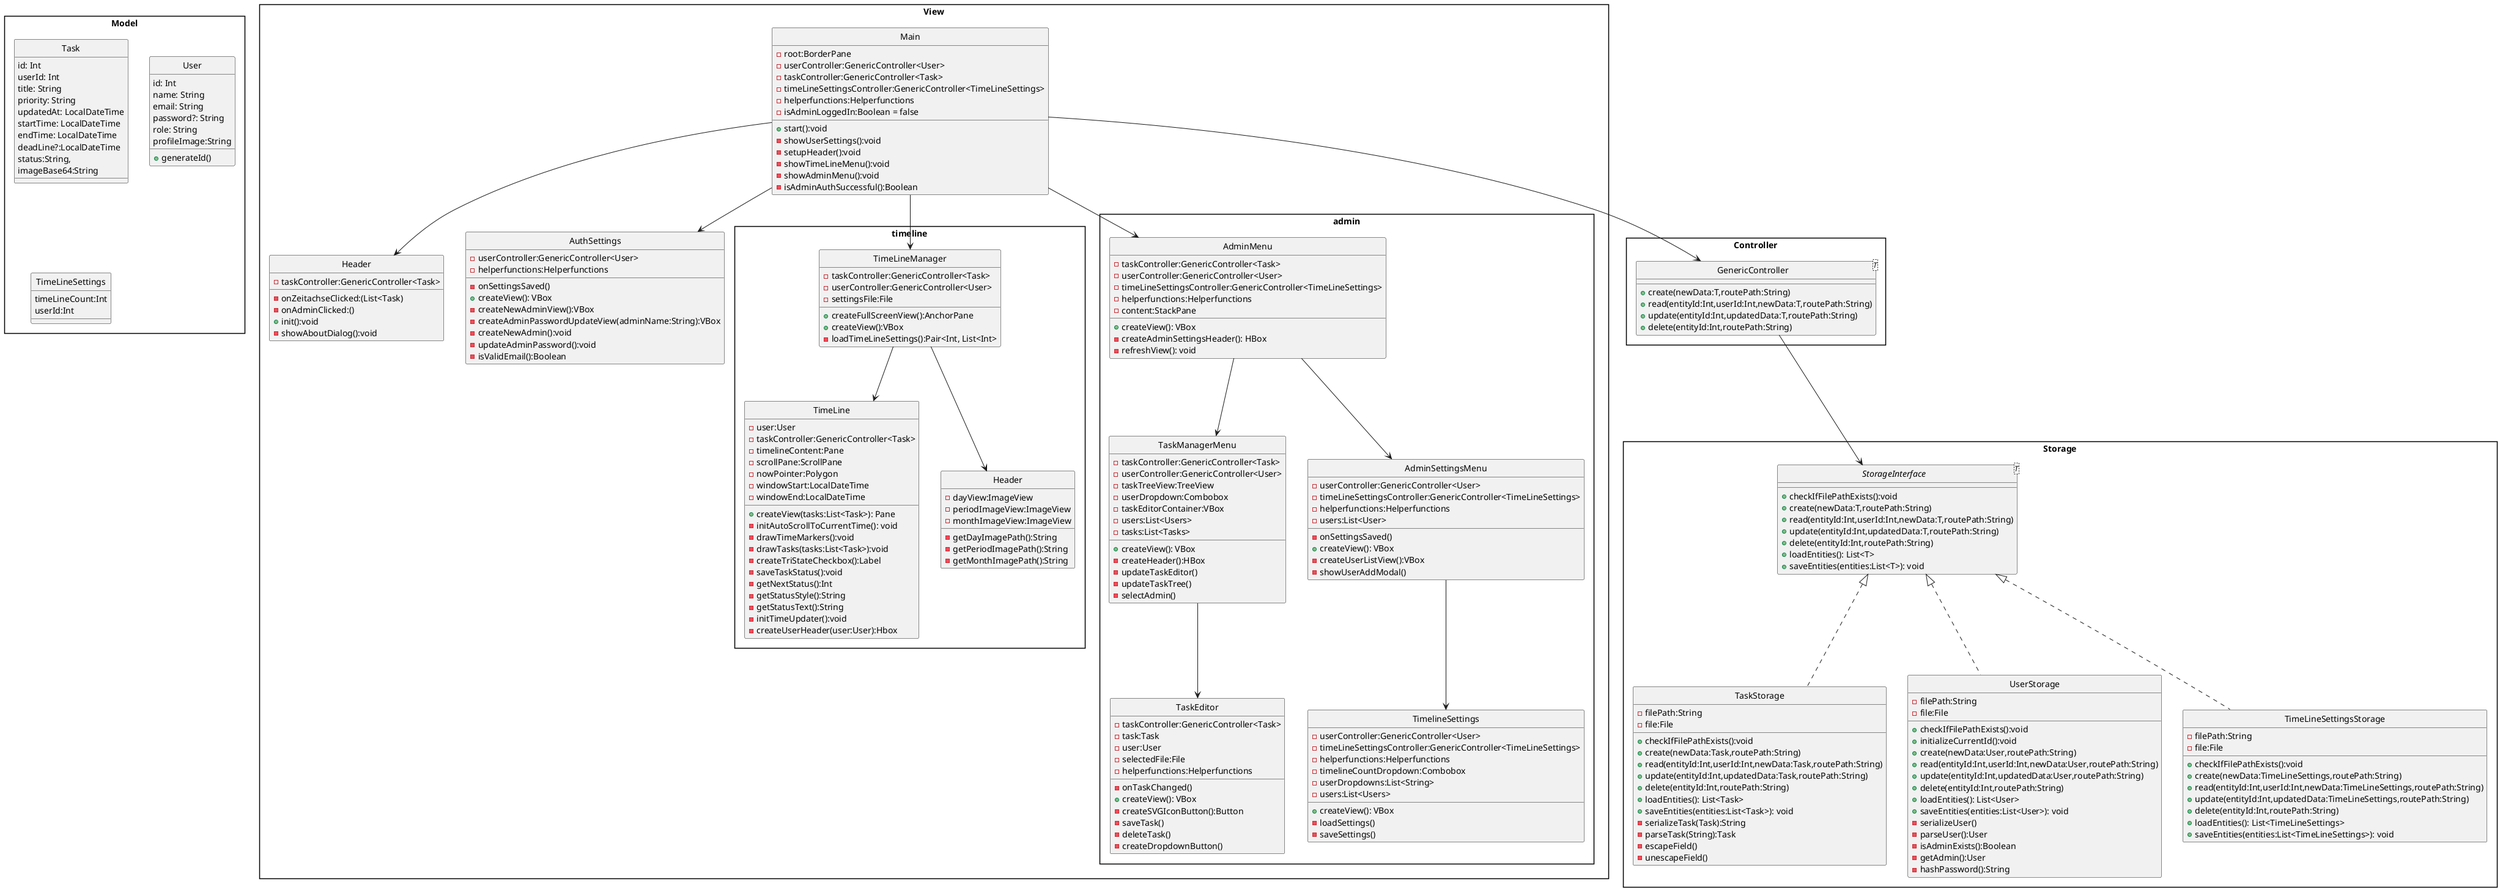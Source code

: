 @startuml
skinparam style strictuml
skinparam packageStyle rectangle

package View {
  class Main {
  -root:BorderPane
  -userController:GenericController<User>
  -taskController:GenericController<Task>
  -timeLineSettingsController:GenericController<TimeLineSettings>
  -helperfunctions:Helperfunctions
  -isAdminLoggedIn:Boolean = false
    +start():void
    - showUserSettings():void
    - setupHeader():void
    - showTimeLineMenu():void
    - showAdminMenu():void
    - isAdminAuthSuccessful():Boolean
  }

  class Header{
    -taskController:GenericController<Task>
    -onZeitachseClicked:(List<Task)
    -onAdminClicked:()
    +init():void
    -showAboutDialog():void
  }

    class AuthSettings {
      - userController:GenericController<User>
      - helperfunctions:Helperfunctions
      - onSettingsSaved()
      + createView(): VBox
      - createNewAdminView():VBox
      - createAdminPasswordUpdateView(adminName:String):VBox
      - createNewAdmin():void
      - updateAdminPassword():void
      - isValidEmail():Boolean
    }

    Main --> AuthSettings
    Main --> Header


package "timeline"{
class TimeLineManager {
    -taskController:GenericController<Task>
    -userController:GenericController<User>
    -settingsFile:File
    + createFullScreenView():AnchorPane
    + createView():VBox
    - loadTimeLineSettings():Pair<Int, List<Int>
  }

  class TimeLine{
      -user:User
      -taskController:GenericController<Task>
      -timelineContent:Pane
      -scrollPane:ScrollPane
      -nowPointer:Polygon
      -windowStart:LocalDateTime
      -windowEnd:LocalDateTime
      + createView(tasks:List<Task>): Pane
      - initAutoScrollToCurrentTime(): void
      - drawTimeMarkers():void
      - drawTasks(tasks:List<Task>):void
      - createTriStateCheckbox():Label
      - saveTaskStatus():void
      - getNextStatus():Int
      - getStatusStyle():String
      - getStatusText():String
      - initTimeUpdater():void
      - createUserHeader(user:User):Hbox
  }

  class Header{
    -dayView:ImageView
    -periodImageView:ImageView
    -monthImageView:ImageView
    - getDayImagePath():String
    - getPeriodImagePath():String
    - getMonthImagePath():String
  }

  TimeLineManager --> Header
  TimeLineManager --> TimeLine
}

  package "admin" {

    class AdminMenu {
      -taskController:GenericController<Task>
      -userController:GenericController<User>
      -timeLineSettingsController:GenericController<TimeLineSettings>
      -helperfunctions:Helperfunctions
      -content:StackPane
      + createView(): VBox
      - createAdminSettingsHeader(): HBox
      - refreshView(): void
    }

    Main --> TimeLineManager
    Main --> AdminMenu


   class TaskManagerMenu {
    -taskController:GenericController<Task>
    -userController:GenericController<User>
    - taskTreeView:TreeView
         - userDropdown:Combobox
         - taskEditorContainer:VBox
         -users:List<Users>
         -tasks:List<Tasks>
         + createView(): VBox
         - createHeader():HBox
         -updateTaskEditor()
         -updateTaskTree()
         -selectAdmin()
   }

    class TaskEditor {
      - taskController:GenericController<Task>
      - task:Task
      - user:User
      - onTaskChanged()
      - selectedFile:File
      -helperfunctions:Helperfunctions
      + createView(): VBox
      - createSVGIconButton():Button
      -saveTask()
      -deleteTask()
      -createDropdownButton()

    }


    class AdminSettingsMenu {
      - userController:GenericController<User>
      - timeLineSettingsController:GenericController<TimeLineSettings>
      - helperfunctions:Helperfunctions
      - onSettingsSaved()
      - users:List<User>
      + createView(): VBox
      -createUserListView():VBox
      -showUserAddModal()
    }

    class TimelineSettings {
          -userController:GenericController<User>
          -timeLineSettingsController:GenericController<TimeLineSettings>
          -helperfunctions:Helperfunctions
          -timelineCountDropdown:Combobox
          -userDropdowns:List<String>
          -users:List<Users>
          + createView(): VBox
          - loadSettings()
          - saveSettings()
    }


    AdminSettingsMenu --> TimelineSettings
    TaskManagerMenu --> TaskEditor

  }

  AdminMenu --> admin.AdminSettingsMenu
  AdminMenu --> admin.TaskManagerMenu
}

package Controller {
  class GenericController<T> {
   + create(newData:T,routePath:String)
   + read(entityId:Int,userId:Int,newData:T,routePath:String)
   + update(entityId:Int,updatedData:T,routePath:String)
   + delete(entityId:Int,routePath:String)
  }

  Main --> GenericController

}

package Storage {
  interface StorageInterface<T> {
       + checkIfFilePathExists():void
       + create(newData:T,routePath:String)
       + read(entityId:Int,userId:Int,newData:T,routePath:String)
       + update(entityId:Int,updatedData:T,routePath:String)
       + delete(entityId:Int,routePath:String)
       + loadEntities(): List<T>
       + saveEntities(entities:List<T>): void
     }

     class TaskStorage {
     -filePath:String
     -file:File
       + checkIfFilePathExists():void
       + create(newData:Task,routePath:String)
       + read(entityId:Int,userId:Int,newData:Task,routePath:String)
       + update(entityId:Int,updatedData:Task,routePath:String)
       + delete(entityId:Int,routePath:String)
       + loadEntities(): List<Task>
       + saveEntities(entities:List<Task>): void
       - serializeTask(Task):String
       - parseTask(String):Task
       - escapeField()
       - unescapeField()
     }

     class UserStorage {
     -filePath:String
     -file:File

       + checkIfFilePathExists():void
       + initializeCurrentId():void
       + create(newData:User,routePath:String)
       + read(entityId:Int,userId:Int,newData:User,routePath:String)
       + update(entityId:Int,updatedData:User,routePath:String)
       + delete(entityId:Int,routePath:String)
       + loadEntities(): List<User>
       + saveEntities(entities:List<User>): void
       - serializeUser()
       -parseUser():User
       - isAdminExists():Boolean
       - getAdmin():User
       - hashPassword():String

     }

     class TimeLineSettingsStorage {
     -filePath:String
     -file:File
          + checkIfFilePathExists():void
             + create(newData:TimeLineSettings,routePath:String)
             + read(entityId:Int,userId:Int,newData:TimeLineSettings,routePath:String)
             + update(entityId:Int,updatedData:TimeLineSettings,routePath:String)
             + delete(entityId:Int,routePath:String)
             + loadEntities(): List<TimeLineSettings>
             + saveEntities(entities:List<TimeLineSettings>): void
     }

     GenericController --> StorageInterface
     StorageInterface <|.. TaskStorage
     StorageInterface <|.. UserStorage
     StorageInterface <|.. TimeLineSettingsStorage

}

package Model {
  class Task {
     id: Int
     userId: Int
     title: String
     priority: String
     updatedAt: LocalDateTime
     startTime: LocalDateTime
     endTime: LocalDateTime
     deadLine?:LocalDateTime
     status:String,
     imageBase64:String
  }

  class User {
     id: Int
     name: String
     email: String
     password?: String
     role: String
     profileImage:String
    + generateId()
  }

  class TimeLineSettings{
     timeLineCount:Int
     userId:Int
  }

}
}
@enduml